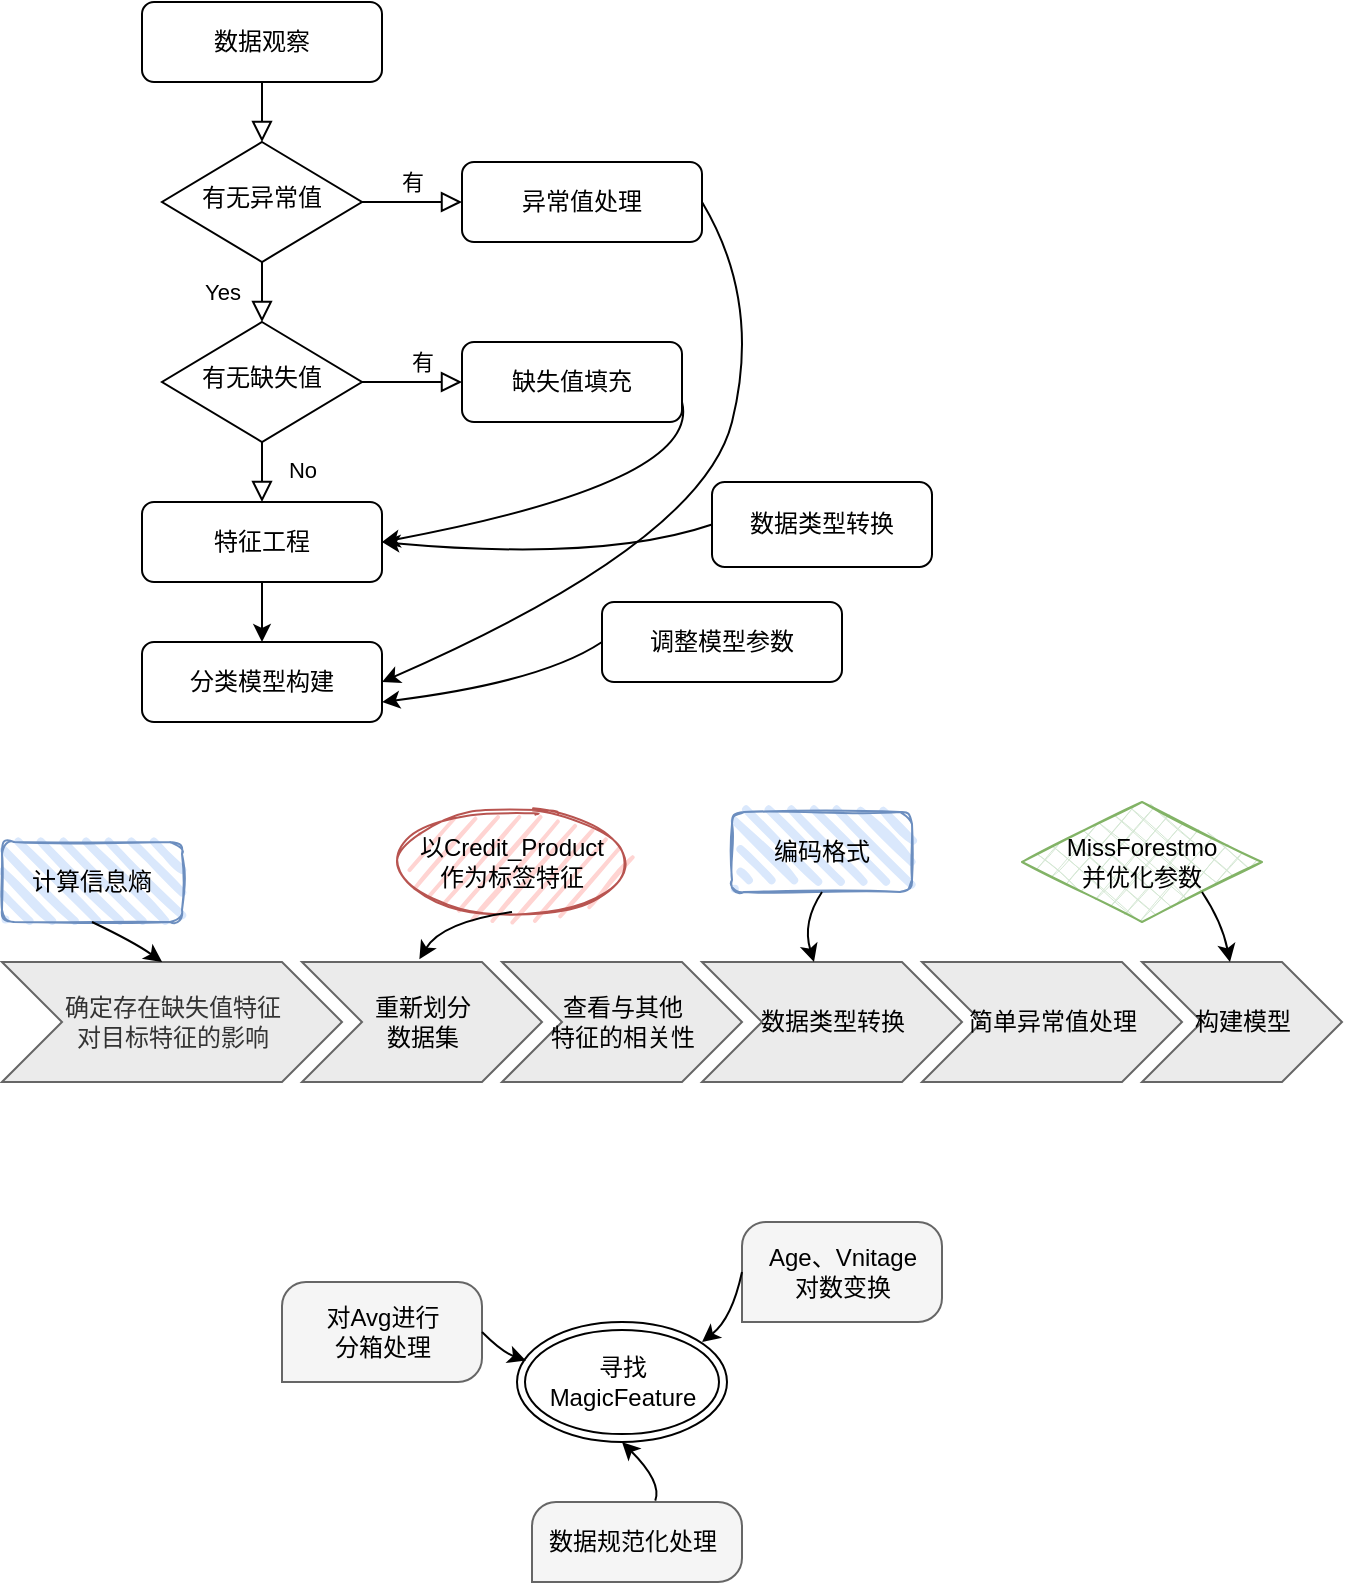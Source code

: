 <mxfile version="15.7.3" type="github">
  <diagram id="C5RBs43oDa-KdzZeNtuy" name="Page-1">
    <mxGraphModel dx="942" dy="642" grid="1" gridSize="10" guides="1" tooltips="1" connect="1" arrows="1" fold="1" page="1" pageScale="1" pageWidth="827" pageHeight="1169" math="0" shadow="0">
      <root>
        <mxCell id="WIyWlLk6GJQsqaUBKTNV-0" />
        <mxCell id="WIyWlLk6GJQsqaUBKTNV-1" parent="WIyWlLk6GJQsqaUBKTNV-0" />
        <mxCell id="WIyWlLk6GJQsqaUBKTNV-2" value="" style="rounded=0;html=1;jettySize=auto;orthogonalLoop=1;fontSize=11;endArrow=block;endFill=0;endSize=8;strokeWidth=1;shadow=0;labelBackgroundColor=none;edgeStyle=orthogonalEdgeStyle;" parent="WIyWlLk6GJQsqaUBKTNV-1" source="WIyWlLk6GJQsqaUBKTNV-3" target="WIyWlLk6GJQsqaUBKTNV-6" edge="1">
          <mxGeometry relative="1" as="geometry" />
        </mxCell>
        <mxCell id="WIyWlLk6GJQsqaUBKTNV-3" value="数据观察" style="rounded=1;whiteSpace=wrap;html=1;fontSize=12;glass=0;strokeWidth=1;shadow=0;" parent="WIyWlLk6GJQsqaUBKTNV-1" vertex="1">
          <mxGeometry x="160" y="80" width="120" height="40" as="geometry" />
        </mxCell>
        <mxCell id="WIyWlLk6GJQsqaUBKTNV-4" value="Yes" style="rounded=0;html=1;jettySize=auto;orthogonalLoop=1;fontSize=11;endArrow=block;endFill=0;endSize=8;strokeWidth=1;shadow=0;labelBackgroundColor=none;edgeStyle=orthogonalEdgeStyle;" parent="WIyWlLk6GJQsqaUBKTNV-1" source="WIyWlLk6GJQsqaUBKTNV-6" target="WIyWlLk6GJQsqaUBKTNV-10" edge="1">
          <mxGeometry y="20" relative="1" as="geometry">
            <mxPoint as="offset" />
          </mxGeometry>
        </mxCell>
        <mxCell id="WIyWlLk6GJQsqaUBKTNV-5" value="有" style="edgeStyle=orthogonalEdgeStyle;rounded=0;html=1;jettySize=auto;orthogonalLoop=1;fontSize=11;endArrow=block;endFill=0;endSize=8;strokeWidth=1;shadow=0;labelBackgroundColor=none;" parent="WIyWlLk6GJQsqaUBKTNV-1" source="WIyWlLk6GJQsqaUBKTNV-6" target="WIyWlLk6GJQsqaUBKTNV-7" edge="1">
          <mxGeometry y="10" relative="1" as="geometry">
            <mxPoint as="offset" />
            <Array as="points">
              <mxPoint x="350" y="180" />
              <mxPoint x="350" y="180" />
            </Array>
          </mxGeometry>
        </mxCell>
        <mxCell id="WIyWlLk6GJQsqaUBKTNV-6" value="有无异常值" style="rhombus;whiteSpace=wrap;html=1;shadow=0;fontFamily=Helvetica;fontSize=12;align=center;strokeWidth=1;spacing=6;spacingTop=-4;" parent="WIyWlLk6GJQsqaUBKTNV-1" vertex="1">
          <mxGeometry x="170" y="150" width="100" height="60" as="geometry" />
        </mxCell>
        <mxCell id="WIyWlLk6GJQsqaUBKTNV-7" value="异常值处理" style="rounded=1;whiteSpace=wrap;html=1;fontSize=12;glass=0;strokeWidth=1;shadow=0;" parent="WIyWlLk6GJQsqaUBKTNV-1" vertex="1">
          <mxGeometry x="320" y="160" width="120" height="40" as="geometry" />
        </mxCell>
        <mxCell id="WIyWlLk6GJQsqaUBKTNV-8" value="No" style="rounded=0;html=1;jettySize=auto;orthogonalLoop=1;fontSize=11;endArrow=block;endFill=0;endSize=8;strokeWidth=1;shadow=0;labelBackgroundColor=none;edgeStyle=orthogonalEdgeStyle;entryX=0.5;entryY=0;entryDx=0;entryDy=0;" parent="WIyWlLk6GJQsqaUBKTNV-1" source="WIyWlLk6GJQsqaUBKTNV-10" target="IoqpH16XWBgKwGoVcQD2-1" edge="1">
          <mxGeometry x="0.333" y="20" relative="1" as="geometry">
            <mxPoint as="offset" />
            <mxPoint x="220" y="360" as="targetPoint" />
          </mxGeometry>
        </mxCell>
        <mxCell id="WIyWlLk6GJQsqaUBKTNV-9" value="有" style="edgeStyle=orthogonalEdgeStyle;rounded=0;html=1;jettySize=auto;orthogonalLoop=1;fontSize=11;endArrow=block;endFill=0;endSize=8;strokeWidth=1;shadow=0;labelBackgroundColor=none;" parent="WIyWlLk6GJQsqaUBKTNV-1" source="WIyWlLk6GJQsqaUBKTNV-10" target="WIyWlLk6GJQsqaUBKTNV-12" edge="1">
          <mxGeometry x="0.2" y="10" relative="1" as="geometry">
            <mxPoint as="offset" />
          </mxGeometry>
        </mxCell>
        <mxCell id="WIyWlLk6GJQsqaUBKTNV-10" value="有无缺失值" style="rhombus;whiteSpace=wrap;html=1;shadow=0;fontFamily=Helvetica;fontSize=12;align=center;strokeWidth=1;spacing=6;spacingTop=-4;" parent="WIyWlLk6GJQsqaUBKTNV-1" vertex="1">
          <mxGeometry x="170" y="240" width="100" height="60" as="geometry" />
        </mxCell>
        <mxCell id="WIyWlLk6GJQsqaUBKTNV-12" value="缺失值填充" style="rounded=1;whiteSpace=wrap;html=1;fontSize=12;glass=0;strokeWidth=1;shadow=0;" parent="WIyWlLk6GJQsqaUBKTNV-1" vertex="1">
          <mxGeometry x="320" y="250" width="110" height="40" as="geometry" />
        </mxCell>
        <mxCell id="tTWQ3dfKZuHfKfND5Arj-2" value="分类模型构建" style="whiteSpace=wrap;html=1;rounded=1;shadow=0;strokeWidth=1;glass=0;" parent="WIyWlLk6GJQsqaUBKTNV-1" vertex="1">
          <mxGeometry x="160" y="400" width="120" height="40" as="geometry" />
        </mxCell>
        <mxCell id="tTWQ3dfKZuHfKfND5Arj-7" value="数据类型转换" style="rounded=1;whiteSpace=wrap;html=1;fontSize=12;glass=0;strokeWidth=1;shadow=0;" parent="WIyWlLk6GJQsqaUBKTNV-1" vertex="1">
          <mxGeometry x="445" y="320" width="110" height="42.5" as="geometry" />
        </mxCell>
        <mxCell id="tTWQ3dfKZuHfKfND5Arj-11" value="" style="curved=1;endArrow=classic;html=1;exitX=1;exitY=0.75;exitDx=0;exitDy=0;entryX=1;entryY=0.5;entryDx=0;entryDy=0;" parent="WIyWlLk6GJQsqaUBKTNV-1" source="WIyWlLk6GJQsqaUBKTNV-12" target="IoqpH16XWBgKwGoVcQD2-1" edge="1">
          <mxGeometry width="50" height="50" relative="1" as="geometry">
            <mxPoint x="390" y="350" as="sourcePoint" />
            <mxPoint x="440" y="300" as="targetPoint" />
            <Array as="points">
              <mxPoint x="440" y="320" />
            </Array>
          </mxGeometry>
        </mxCell>
        <mxCell id="tTWQ3dfKZuHfKfND5Arj-12" value="" style="curved=1;endArrow=classic;html=1;exitX=1;exitY=0.5;exitDx=0;exitDy=0;entryX=1;entryY=0.5;entryDx=0;entryDy=0;" parent="WIyWlLk6GJQsqaUBKTNV-1" source="WIyWlLk6GJQsqaUBKTNV-7" edge="1" target="tTWQ3dfKZuHfKfND5Arj-2">
          <mxGeometry width="50" height="50" relative="1" as="geometry">
            <mxPoint x="390" y="350" as="sourcePoint" />
            <mxPoint x="280" y="350" as="targetPoint" />
            <Array as="points">
              <mxPoint x="470" y="230" />
              <mxPoint x="440" y="350" />
            </Array>
          </mxGeometry>
        </mxCell>
        <mxCell id="tTWQ3dfKZuHfKfND5Arj-13" value="调整模型参数" style="whiteSpace=wrap;html=1;rounded=1;shadow=0;strokeWidth=1;glass=0;" parent="WIyWlLk6GJQsqaUBKTNV-1" vertex="1">
          <mxGeometry x="390" y="380" width="120" height="40" as="geometry" />
        </mxCell>
        <mxCell id="tTWQ3dfKZuHfKfND5Arj-14" value="" style="curved=1;endArrow=classic;html=1;entryX=1;entryY=0.75;entryDx=0;entryDy=0;exitX=0;exitY=0.5;exitDx=0;exitDy=0;" parent="WIyWlLk6GJQsqaUBKTNV-1" target="tTWQ3dfKZuHfKfND5Arj-2" edge="1" source="tTWQ3dfKZuHfKfND5Arj-13">
          <mxGeometry width="50" height="50" relative="1" as="geometry">
            <mxPoint x="450" y="430" as="sourcePoint" />
            <mxPoint x="440" y="300" as="targetPoint" />
            <Array as="points">
              <mxPoint x="360" y="420" />
            </Array>
          </mxGeometry>
        </mxCell>
        <mxCell id="IoqpH16XWBgKwGoVcQD2-3" value="" style="edgeStyle=orthogonalEdgeStyle;rounded=0;orthogonalLoop=1;jettySize=auto;html=1;entryX=0.5;entryY=0;entryDx=0;entryDy=0;" edge="1" parent="WIyWlLk6GJQsqaUBKTNV-1" source="IoqpH16XWBgKwGoVcQD2-1" target="tTWQ3dfKZuHfKfND5Arj-2">
          <mxGeometry relative="1" as="geometry" />
        </mxCell>
        <mxCell id="IoqpH16XWBgKwGoVcQD2-1" value="特征工程" style="whiteSpace=wrap;html=1;rounded=1;shadow=0;strokeWidth=1;glass=0;" vertex="1" parent="WIyWlLk6GJQsqaUBKTNV-1">
          <mxGeometry x="160" y="330" width="120" height="40" as="geometry" />
        </mxCell>
        <mxCell id="IoqpH16XWBgKwGoVcQD2-4" value="" style="curved=1;endArrow=classic;html=1;rounded=0;exitX=0;exitY=0.5;exitDx=0;exitDy=0;entryX=1;entryY=0.5;entryDx=0;entryDy=0;" edge="1" parent="WIyWlLk6GJQsqaUBKTNV-1" source="tTWQ3dfKZuHfKfND5Arj-7" target="IoqpH16XWBgKwGoVcQD2-1">
          <mxGeometry width="50" height="50" relative="1" as="geometry">
            <mxPoint x="390" y="360" as="sourcePoint" />
            <mxPoint x="440" y="310" as="targetPoint" />
            <Array as="points">
              <mxPoint x="390" y="360" />
            </Array>
          </mxGeometry>
        </mxCell>
        <mxCell id="IoqpH16XWBgKwGoVcQD2-26" value="确定存在缺失值特征&lt;br&gt;对目标特征的影响" style="html=1;shadow=0;dashed=0;align=center;verticalAlign=middle;shape=mxgraph.arrows2.arrow;dy=0;dx=30;notch=30;strokeColor=#666666;fillColor=#EBEBEB;fontColor=#333333;" vertex="1" parent="WIyWlLk6GJQsqaUBKTNV-1">
          <mxGeometry x="90" y="560" width="170" height="60" as="geometry" />
        </mxCell>
        <mxCell id="IoqpH16XWBgKwGoVcQD2-27" value="重新划分&lt;br&gt;数据集" style="html=1;shadow=0;dashed=0;align=center;verticalAlign=middle;shape=mxgraph.arrows2.arrow;dy=0;dx=30;notch=30;strokeColor=#666666;fillColor=#EBEBEB;" vertex="1" parent="WIyWlLk6GJQsqaUBKTNV-1">
          <mxGeometry x="240" y="560" width="120" height="60" as="geometry" />
        </mxCell>
        <mxCell id="IoqpH16XWBgKwGoVcQD2-28" value="查看与其他&lt;br&gt;特征的相关性" style="html=1;shadow=0;dashed=0;align=center;verticalAlign=middle;shape=mxgraph.arrows2.arrow;dy=0;dx=30;notch=30;strokeColor=#666666;fillColor=#EBEBEB;" vertex="1" parent="WIyWlLk6GJQsqaUBKTNV-1">
          <mxGeometry x="340" y="560" width="120" height="60" as="geometry" />
        </mxCell>
        <mxCell id="IoqpH16XWBgKwGoVcQD2-29" value="数据类型转换" style="html=1;shadow=0;dashed=0;align=center;verticalAlign=middle;shape=mxgraph.arrows2.arrow;dy=0;dx=30;notch=30;strokeColor=#666666;fillColor=#EBEBEB;" vertex="1" parent="WIyWlLk6GJQsqaUBKTNV-1">
          <mxGeometry x="440" y="560" width="130" height="60" as="geometry" />
        </mxCell>
        <mxCell id="IoqpH16XWBgKwGoVcQD2-30" value="简单异常值处理" style="html=1;shadow=0;dashed=0;align=center;verticalAlign=middle;shape=mxgraph.arrows2.arrow;dy=0;dx=30;notch=30;strokeColor=#666666;fillColor=#EBEBEB;" vertex="1" parent="WIyWlLk6GJQsqaUBKTNV-1">
          <mxGeometry x="550" y="560" width="130" height="60" as="geometry" />
        </mxCell>
        <mxCell id="IoqpH16XWBgKwGoVcQD2-33" value="构建模型" style="html=1;shadow=0;dashed=0;align=center;verticalAlign=middle;shape=mxgraph.arrows2.arrow;dy=0;dx=30;notch=30;strokeColor=#666666;fillColor=#EBEBEB;" vertex="1" parent="WIyWlLk6GJQsqaUBKTNV-1">
          <mxGeometry x="660" y="560" width="100" height="60" as="geometry" />
        </mxCell>
        <mxCell id="IoqpH16XWBgKwGoVcQD2-35" value="计算信息熵" style="rounded=1;whiteSpace=wrap;html=1;strokeWidth=1;fillWeight=4;hachureGap=8;hachureAngle=45;fillColor=#dae8fc;sketch=1;strokeColor=#6c8ebf;" vertex="1" parent="WIyWlLk6GJQsqaUBKTNV-1">
          <mxGeometry x="90" y="500" width="90" height="40" as="geometry" />
        </mxCell>
        <mxCell id="IoqpH16XWBgKwGoVcQD2-36" value="以Credit_Product&lt;br&gt;作为标签特征" style="ellipse;whiteSpace=wrap;html=1;strokeWidth=1;fillWeight=2;hachureGap=8;fillColor=#FFD4D2;fillStyle=dots;sketch=1;strokeColor=#b85450;" vertex="1" parent="WIyWlLk6GJQsqaUBKTNV-1">
          <mxGeometry x="290" y="485" width="110" height="50" as="geometry" />
        </mxCell>
        <mxCell id="IoqpH16XWBgKwGoVcQD2-38" value="编码格式" style="rounded=1;whiteSpace=wrap;html=1;strokeWidth=1;fillWeight=4;hachureGap=8;hachureAngle=45;fillColor=#dae8fc;sketch=1;strokeColor=#6c8ebf;" vertex="1" parent="WIyWlLk6GJQsqaUBKTNV-1">
          <mxGeometry x="455" y="485" width="90" height="40" as="geometry" />
        </mxCell>
        <mxCell id="IoqpH16XWBgKwGoVcQD2-39" value="MissForestmo&lt;br&gt;并优化参数" style="rhombus;whiteSpace=wrap;html=1;strokeWidth=1;fillWeight=-1;hachureGap=8;fillStyle=cross-hatch;fillColor=#d5e8d4;sketch=1;strokeColor=#82b366;" vertex="1" parent="WIyWlLk6GJQsqaUBKTNV-1">
          <mxGeometry x="600" y="480" width="120" height="60" as="geometry" />
        </mxCell>
        <mxCell id="IoqpH16XWBgKwGoVcQD2-40" value="" style="curved=1;endArrow=classic;html=1;rounded=0;exitX=0.5;exitY=1;exitDx=0;exitDy=0;entryX=0.489;entryY=-0.022;entryDx=0;entryDy=0;entryPerimeter=0;" edge="1" parent="WIyWlLk6GJQsqaUBKTNV-1" source="IoqpH16XWBgKwGoVcQD2-36" target="IoqpH16XWBgKwGoVcQD2-27">
          <mxGeometry width="50" height="50" relative="1" as="geometry">
            <mxPoint x="390" y="540" as="sourcePoint" />
            <mxPoint x="440" y="490" as="targetPoint" />
            <Array as="points">
              <mxPoint x="310" y="540" />
            </Array>
          </mxGeometry>
        </mxCell>
        <mxCell id="IoqpH16XWBgKwGoVcQD2-41" value="" style="curved=1;endArrow=classic;html=1;rounded=0;exitX=0.5;exitY=1;exitDx=0;exitDy=0;" edge="1" parent="WIyWlLk6GJQsqaUBKTNV-1" source="IoqpH16XWBgKwGoVcQD2-38" target="IoqpH16XWBgKwGoVcQD2-29">
          <mxGeometry width="50" height="50" relative="1" as="geometry">
            <mxPoint x="390" y="540" as="sourcePoint" />
            <mxPoint x="440" y="490" as="targetPoint" />
            <Array as="points">
              <mxPoint x="490" y="540" />
            </Array>
          </mxGeometry>
        </mxCell>
        <mxCell id="IoqpH16XWBgKwGoVcQD2-42" value="" style="curved=1;endArrow=classic;html=1;rounded=0;exitX=1;exitY=1;exitDx=0;exitDy=0;" edge="1" parent="WIyWlLk6GJQsqaUBKTNV-1" source="IoqpH16XWBgKwGoVcQD2-39" target="IoqpH16XWBgKwGoVcQD2-33">
          <mxGeometry width="50" height="50" relative="1" as="geometry">
            <mxPoint x="690" y="530" as="sourcePoint" />
            <mxPoint x="730" y="480" as="targetPoint" />
            <Array as="points">
              <mxPoint x="700" y="540" />
            </Array>
          </mxGeometry>
        </mxCell>
        <mxCell id="IoqpH16XWBgKwGoVcQD2-43" value="" style="curved=1;endArrow=classic;html=1;rounded=0;exitX=0.5;exitY=1;exitDx=0;exitDy=0;entryX=0.471;entryY=0;entryDx=0;entryDy=0;entryPerimeter=0;" edge="1" parent="WIyWlLk6GJQsqaUBKTNV-1" source="IoqpH16XWBgKwGoVcQD2-35" target="IoqpH16XWBgKwGoVcQD2-26">
          <mxGeometry width="50" height="50" relative="1" as="geometry">
            <mxPoint x="146" y="535" as="sourcePoint" />
            <mxPoint x="160" y="570" as="targetPoint" />
            <Array as="points">
              <mxPoint x="156" y="550" />
            </Array>
          </mxGeometry>
        </mxCell>
        <mxCell id="IoqpH16XWBgKwGoVcQD2-44" value="寻找MagicFeature" style="ellipse;shape=doubleEllipse;whiteSpace=wrap;html=1;strokeWidth=1;" vertex="1" parent="WIyWlLk6GJQsqaUBKTNV-1">
          <mxGeometry x="347.5" y="740" width="105" height="60" as="geometry" />
        </mxCell>
        <mxCell id="IoqpH16XWBgKwGoVcQD2-45" value="" style="verticalLabelPosition=bottom;verticalAlign=top;html=1;shape=mxgraph.basic.three_corner_round_rect;dx=6;strokeWidth=1;fillColor=#f5f5f5;fontColor=#333333;strokeColor=#666666;" vertex="1" parent="WIyWlLk6GJQsqaUBKTNV-1">
          <mxGeometry x="230" y="720" width="100" height="50" as="geometry" />
        </mxCell>
        <mxCell id="IoqpH16XWBgKwGoVcQD2-46" value="对Avg进行&lt;br&gt;分箱处理" style="text;html=1;align=center;verticalAlign=middle;resizable=0;points=[];autosize=1;strokeColor=none;fillColor=none;" vertex="1" parent="WIyWlLk6GJQsqaUBKTNV-1">
          <mxGeometry x="245" y="730" width="70" height="30" as="geometry" />
        </mxCell>
        <mxCell id="IoqpH16XWBgKwGoVcQD2-47" value="" style="verticalLabelPosition=bottom;verticalAlign=top;html=1;shape=mxgraph.basic.three_corner_round_rect;dx=6;strokeWidth=1;fillColor=#f5f5f5;fontColor=#333333;strokeColor=#666666;" vertex="1" parent="WIyWlLk6GJQsqaUBKTNV-1">
          <mxGeometry x="460" y="690" width="100" height="50" as="geometry" />
        </mxCell>
        <mxCell id="IoqpH16XWBgKwGoVcQD2-48" value="Age、Vnitage&lt;br&gt;对数变换" style="text;html=1;align=center;verticalAlign=middle;resizable=0;points=[];autosize=1;strokeColor=none;fillColor=none;" vertex="1" parent="WIyWlLk6GJQsqaUBKTNV-1">
          <mxGeometry x="465" y="700" width="90" height="30" as="geometry" />
        </mxCell>
        <mxCell id="IoqpH16XWBgKwGoVcQD2-49" value="" style="verticalLabelPosition=bottom;verticalAlign=top;html=1;shape=mxgraph.basic.three_corner_round_rect;dx=6;strokeWidth=1;fillColor=#f5f5f5;fontColor=#333333;strokeColor=#666666;" vertex="1" parent="WIyWlLk6GJQsqaUBKTNV-1">
          <mxGeometry x="355" y="830" width="105" height="40" as="geometry" />
        </mxCell>
        <mxCell id="IoqpH16XWBgKwGoVcQD2-50" value="数据规范化处理" style="text;html=1;align=center;verticalAlign=middle;resizable=0;points=[];autosize=1;strokeColor=none;fillColor=none;" vertex="1" parent="WIyWlLk6GJQsqaUBKTNV-1">
          <mxGeometry x="355" y="840" width="100" height="20" as="geometry" />
        </mxCell>
        <mxCell id="IoqpH16XWBgKwGoVcQD2-51" value="" style="curved=1;endArrow=classic;html=1;rounded=0;exitX=0;exitY=0.5;exitDx=0;exitDy=0;entryX=0.881;entryY=0.167;entryDx=0;entryDy=0;entryPerimeter=0;exitPerimeter=0;" edge="1" parent="WIyWlLk6GJQsqaUBKTNV-1" source="IoqpH16XWBgKwGoVcQD2-47" target="IoqpH16XWBgKwGoVcQD2-44">
          <mxGeometry width="50" height="50" relative="1" as="geometry">
            <mxPoint x="490" y="733.16" as="sourcePoint" />
            <mxPoint x="443.68" y="756.84" as="targetPoint" />
            <Array as="points">
              <mxPoint x="455" y="738.16" />
            </Array>
          </mxGeometry>
        </mxCell>
        <mxCell id="IoqpH16XWBgKwGoVcQD2-52" value="" style="curved=1;endArrow=classic;html=1;rounded=0;exitX=1;exitY=0.5;exitDx=0;exitDy=0;exitPerimeter=0;entryX=0.043;entryY=0.322;entryDx=0;entryDy=0;entryPerimeter=0;" edge="1" parent="WIyWlLk6GJQsqaUBKTNV-1" source="IoqpH16XWBgKwGoVcQD2-45" target="IoqpH16XWBgKwGoVcQD2-44">
          <mxGeometry width="50" height="50" relative="1" as="geometry">
            <mxPoint x="330" y="740" as="sourcePoint" />
            <mxPoint x="344" y="775" as="targetPoint" />
            <Array as="points">
              <mxPoint x="340" y="755" />
            </Array>
          </mxGeometry>
        </mxCell>
        <mxCell id="IoqpH16XWBgKwGoVcQD2-53" value="" style="curved=1;endArrow=classic;html=1;rounded=0;entryX=0.5;entryY=1;entryDx=0;entryDy=0;exitX=0.587;exitY=-0.017;exitDx=0;exitDy=0;exitPerimeter=0;" edge="1" parent="WIyWlLk6GJQsqaUBKTNV-1" source="IoqpH16XWBgKwGoVcQD2-49" target="IoqpH16XWBgKwGoVcQD2-44">
          <mxGeometry width="50" height="50" relative="1" as="geometry">
            <mxPoint x="410" y="830" as="sourcePoint" />
            <mxPoint x="445" y="780" as="targetPoint" />
            <Array as="points">
              <mxPoint x="420" y="820" />
            </Array>
          </mxGeometry>
        </mxCell>
      </root>
    </mxGraphModel>
  </diagram>
</mxfile>
